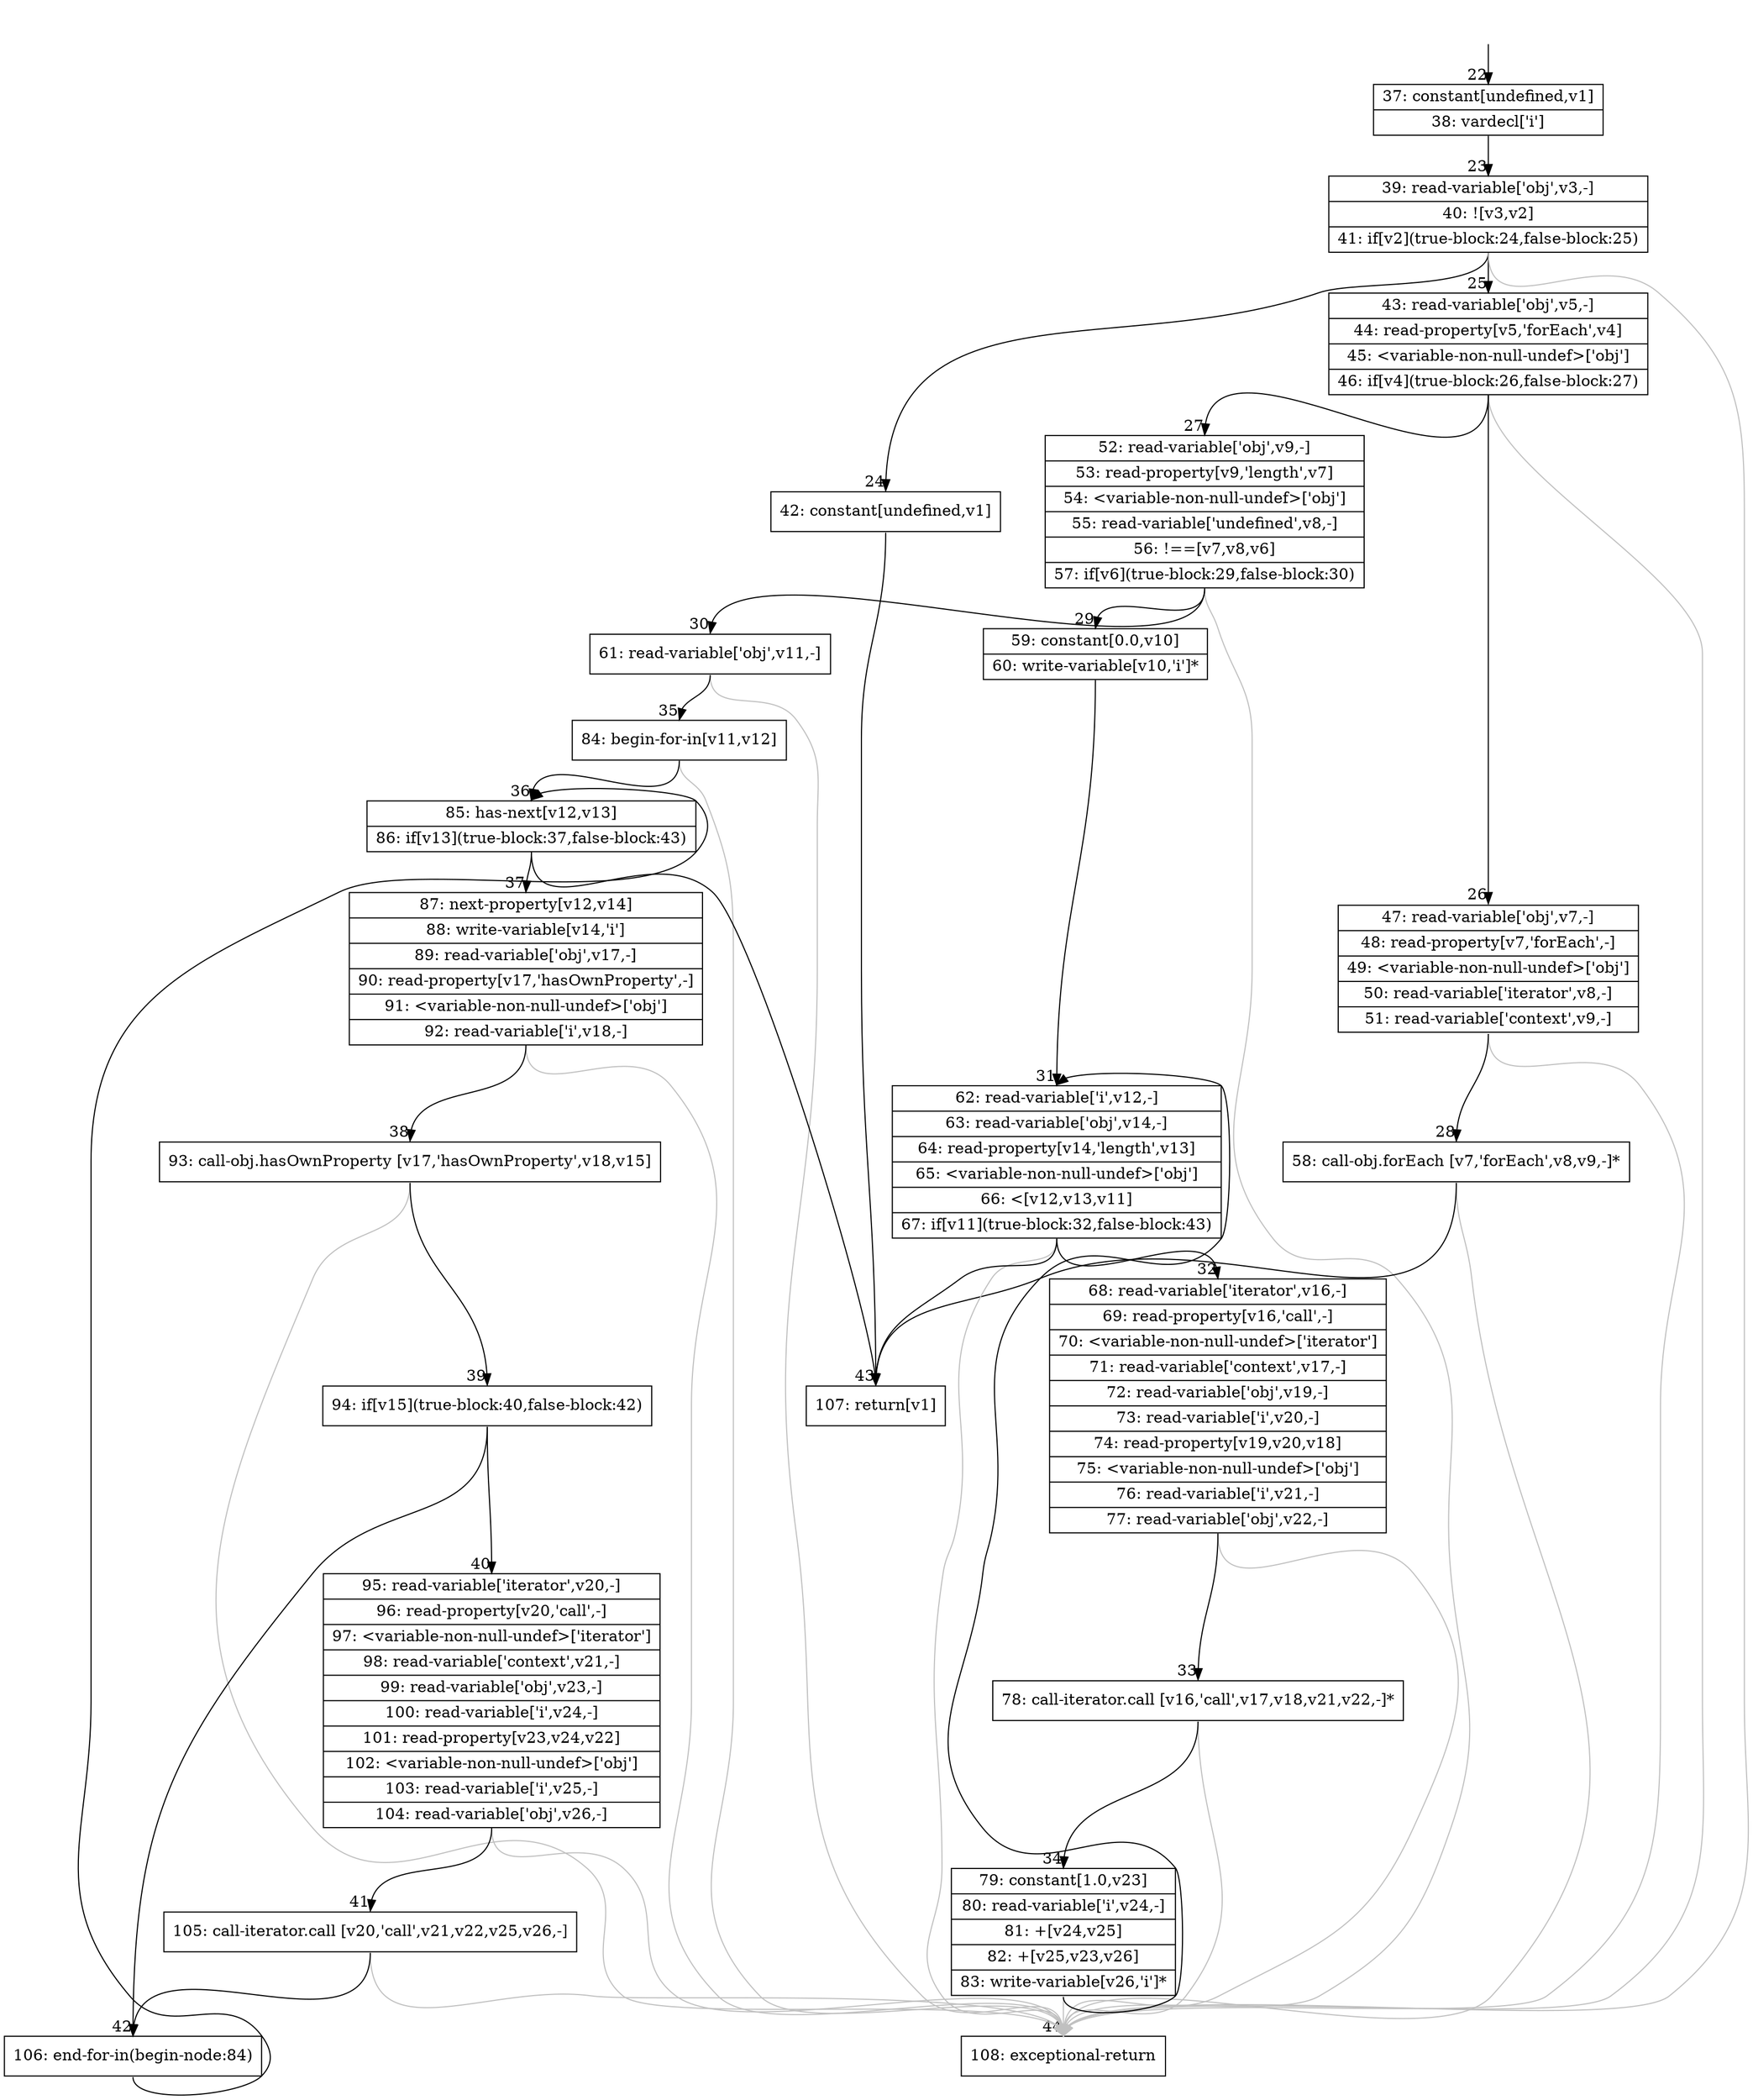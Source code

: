 digraph {
rankdir="TD"
BB_entry4[shape=none,label=""];
BB_entry4 -> BB22 [tailport=s, headport=n, headlabel="    22"]
BB22 [shape=record label="{37: constant[undefined,v1]|38: vardecl['i']}" ] 
BB22 -> BB23 [tailport=s, headport=n, headlabel="      23"]
BB23 [shape=record label="{39: read-variable['obj',v3,-]|40: ![v3,v2]|41: if[v2](true-block:24,false-block:25)}" ] 
BB23 -> BB24 [tailport=s, headport=n, headlabel="      24"]
BB23 -> BB25 [tailport=s, headport=n, headlabel="      25"]
BB23 -> BB44 [tailport=s, headport=n, color=gray, headlabel="      44"]
BB24 [shape=record label="{42: constant[undefined,v1]}" ] 
BB24 -> BB43 [tailport=s, headport=n, headlabel="      43"]
BB25 [shape=record label="{43: read-variable['obj',v5,-]|44: read-property[v5,'forEach',v4]|45: \<variable-non-null-undef\>['obj']|46: if[v4](true-block:26,false-block:27)}" ] 
BB25 -> BB26 [tailport=s, headport=n, headlabel="      26"]
BB25 -> BB27 [tailport=s, headport=n, headlabel="      27"]
BB25 -> BB44 [tailport=s, headport=n, color=gray]
BB26 [shape=record label="{47: read-variable['obj',v7,-]|48: read-property[v7,'forEach',-]|49: \<variable-non-null-undef\>['obj']|50: read-variable['iterator',v8,-]|51: read-variable['context',v9,-]}" ] 
BB26 -> BB28 [tailport=s, headport=n, headlabel="      28"]
BB26 -> BB44 [tailport=s, headport=n, color=gray]
BB27 [shape=record label="{52: read-variable['obj',v9,-]|53: read-property[v9,'length',v7]|54: \<variable-non-null-undef\>['obj']|55: read-variable['undefined',v8,-]|56: !==[v7,v8,v6]|57: if[v6](true-block:29,false-block:30)}" ] 
BB27 -> BB29 [tailport=s, headport=n, headlabel="      29"]
BB27 -> BB30 [tailport=s, headport=n, headlabel="      30"]
BB27 -> BB44 [tailport=s, headport=n, color=gray]
BB28 [shape=record label="{58: call-obj.forEach [v7,'forEach',v8,v9,-]*}" ] 
BB28 -> BB43 [tailport=s, headport=n]
BB28 -> BB44 [tailport=s, headport=n, color=gray]
BB29 [shape=record label="{59: constant[0.0,v10]|60: write-variable[v10,'i']*}" ] 
BB29 -> BB31 [tailport=s, headport=n, headlabel="      31"]
BB30 [shape=record label="{61: read-variable['obj',v11,-]}" ] 
BB30 -> BB35 [tailport=s, headport=n, headlabel="      35"]
BB30 -> BB44 [tailport=s, headport=n, color=gray]
BB31 [shape=record label="{62: read-variable['i',v12,-]|63: read-variable['obj',v14,-]|64: read-property[v14,'length',v13]|65: \<variable-non-null-undef\>['obj']|66: \<[v12,v13,v11]|67: if[v11](true-block:32,false-block:43)}" ] 
BB31 -> BB32 [tailport=s, headport=n, headlabel="      32"]
BB31 -> BB43 [tailport=s, headport=n]
BB31 -> BB44 [tailport=s, headport=n, color=gray]
BB32 [shape=record label="{68: read-variable['iterator',v16,-]|69: read-property[v16,'call',-]|70: \<variable-non-null-undef\>['iterator']|71: read-variable['context',v17,-]|72: read-variable['obj',v19,-]|73: read-variable['i',v20,-]|74: read-property[v19,v20,v18]|75: \<variable-non-null-undef\>['obj']|76: read-variable['i',v21,-]|77: read-variable['obj',v22,-]}" ] 
BB32 -> BB33 [tailport=s, headport=n, headlabel="      33"]
BB32 -> BB44 [tailport=s, headport=n, color=gray]
BB33 [shape=record label="{78: call-iterator.call [v16,'call',v17,v18,v21,v22,-]*}" ] 
BB33 -> BB34 [tailport=s, headport=n, headlabel="      34"]
BB33 -> BB44 [tailport=s, headport=n, color=gray]
BB34 [shape=record label="{79: constant[1.0,v23]|80: read-variable['i',v24,-]|81: +[v24,v25]|82: +[v25,v23,v26]|83: write-variable[v26,'i']*}" ] 
BB34 -> BB31 [tailport=s, headport=n]
BB34 -> BB44 [tailport=s, headport=n, color=gray]
BB35 [shape=record label="{84: begin-for-in[v11,v12]}" ] 
BB35 -> BB36 [tailport=s, headport=n, headlabel="      36"]
BB35 -> BB44 [tailport=s, headport=n, color=gray]
BB36 [shape=record label="{85: has-next[v12,v13]|86: if[v13](true-block:37,false-block:43)}" ] 
BB36 -> BB37 [tailport=s, headport=n, headlabel="      37"]
BB36 -> BB43 [tailport=s, headport=n]
BB37 [shape=record label="{87: next-property[v12,v14]|88: write-variable[v14,'i']|89: read-variable['obj',v17,-]|90: read-property[v17,'hasOwnProperty',-]|91: \<variable-non-null-undef\>['obj']|92: read-variable['i',v18,-]}" ] 
BB37 -> BB38 [tailport=s, headport=n, headlabel="      38"]
BB37 -> BB44 [tailport=s, headport=n, color=gray]
BB38 [shape=record label="{93: call-obj.hasOwnProperty [v17,'hasOwnProperty',v18,v15]}" ] 
BB38 -> BB39 [tailport=s, headport=n, headlabel="      39"]
BB38 -> BB44 [tailport=s, headport=n, color=gray]
BB39 [shape=record label="{94: if[v15](true-block:40,false-block:42)}" ] 
BB39 -> BB42 [tailport=s, headport=n, headlabel="      42"]
BB39 -> BB40 [tailport=s, headport=n, headlabel="      40"]
BB40 [shape=record label="{95: read-variable['iterator',v20,-]|96: read-property[v20,'call',-]|97: \<variable-non-null-undef\>['iterator']|98: read-variable['context',v21,-]|99: read-variable['obj',v23,-]|100: read-variable['i',v24,-]|101: read-property[v23,v24,v22]|102: \<variable-non-null-undef\>['obj']|103: read-variable['i',v25,-]|104: read-variable['obj',v26,-]}" ] 
BB40 -> BB41 [tailport=s, headport=n, headlabel="      41"]
BB40 -> BB44 [tailport=s, headport=n, color=gray]
BB41 [shape=record label="{105: call-iterator.call [v20,'call',v21,v22,v25,v26,-]}" ] 
BB41 -> BB42 [tailport=s, headport=n]
BB41 -> BB44 [tailport=s, headport=n, color=gray]
BB42 [shape=record label="{106: end-for-in(begin-node:84)}" ] 
BB42 -> BB36 [tailport=s, headport=n]
BB43 [shape=record label="{107: return[v1]}" ] 
BB44 [shape=record label="{108: exceptional-return}" ] 
//#$~ 70
}

